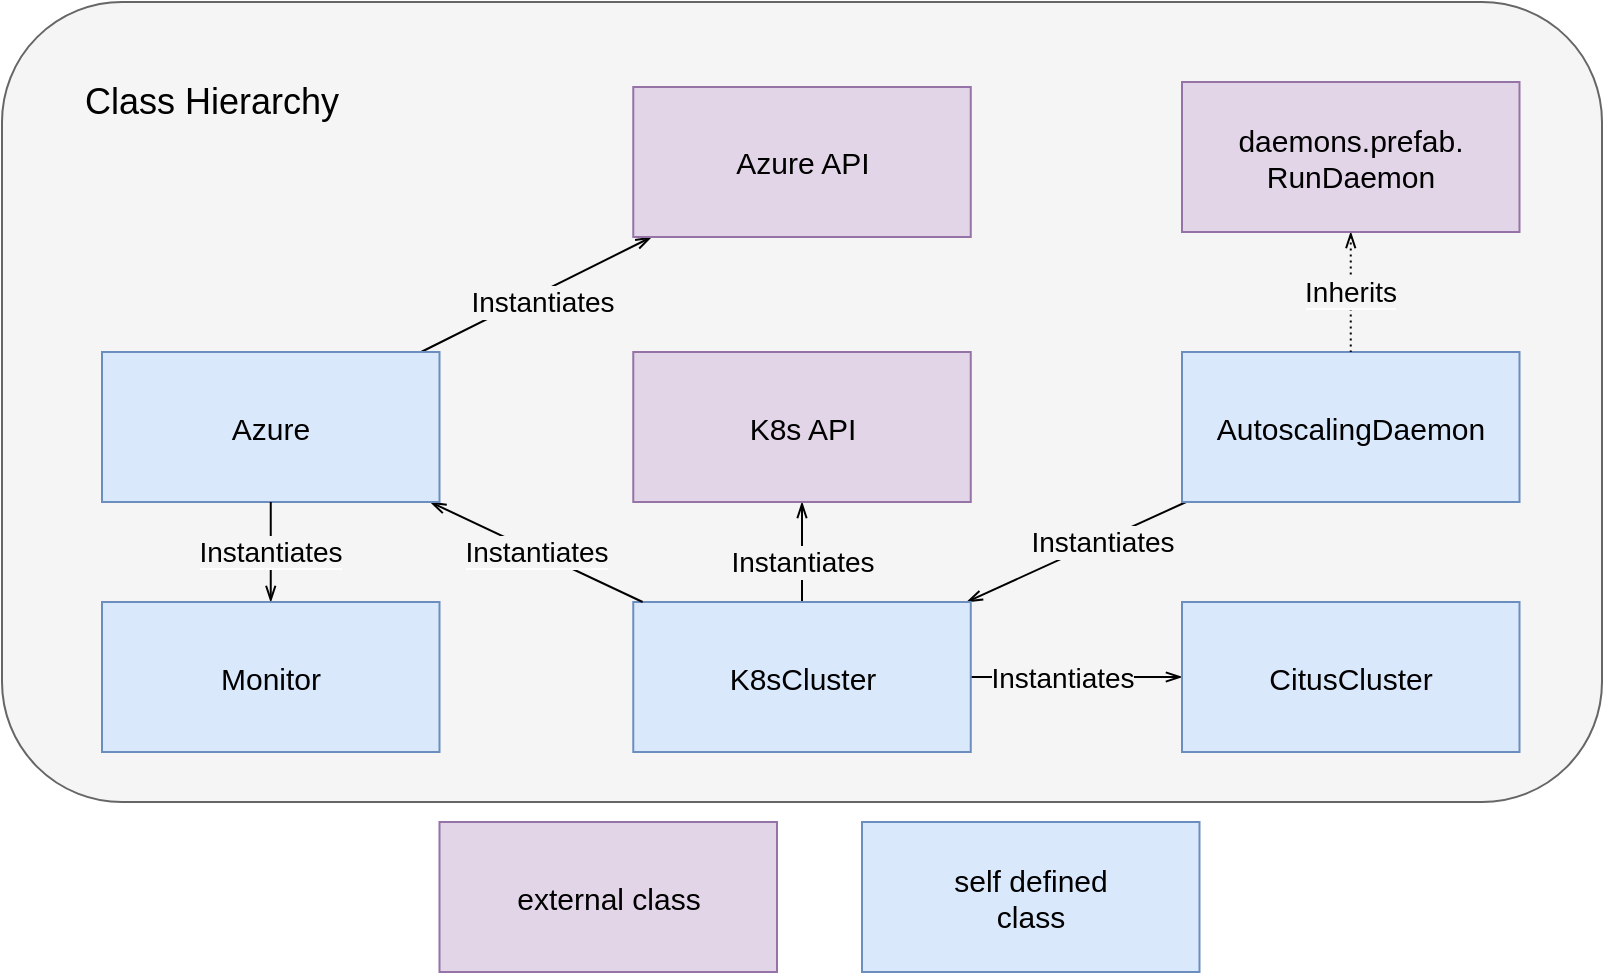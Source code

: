 <mxfile version="14.9.4" type="device"><diagram id="prtHgNgQTEPvFCAcTncT" name="Page-1"><mxGraphModel dx="1929" dy="582" grid="1" gridSize="10" guides="1" tooltips="1" connect="1" arrows="1" fold="1" page="1" pageScale="1" pageWidth="827" pageHeight="1169" math="0" shadow="0"><root><mxCell id="0"/><mxCell id="1" parent="0"/><mxCell id="UYoOzqn-1FfNwMWPfSbA-14" value="" style="rounded=1;whiteSpace=wrap;html=1;fillColor=#f5f5f5;strokeColor=#666666;fontColor=#333333;" parent="1" vertex="1"><mxGeometry x="-90" y="40" width="800" height="400" as="geometry"/></mxCell><mxCell id="ZYt9bjhlguU-BKe1BQ-Q-9" style="edgeStyle=none;rounded=0;orthogonalLoop=1;jettySize=auto;html=1;endArrow=openThin;endFill=0;" parent="1" source="UYoOzqn-1FfNwMWPfSbA-15" target="UYoOzqn-1FfNwMWPfSbA-16" edge="1"><mxGeometry relative="1" as="geometry"/></mxCell><mxCell id="ZYt9bjhlguU-BKe1BQ-Q-10" value="&lt;span style=&quot;font-size: 14px&quot;&gt;Instantiates&lt;/span&gt;" style="edgeLabel;html=1;align=center;verticalAlign=middle;resizable=0;points=[];labelBackgroundColor=#F5F5F5;" parent="ZYt9bjhlguU-BKe1BQ-Q-9" vertex="1" connectable="0"><mxGeometry x="0.31" relative="1" as="geometry"><mxPoint x="30" y="-13" as="offset"/></mxGeometry></mxCell><mxCell id="UYoOzqn-1FfNwMWPfSbA-15" value="&lt;font style=&quot;font-size: 15px&quot;&gt;AutoscalingDaemon&lt;/font&gt;" style="rounded=0;whiteSpace=wrap;html=1;fillColor=#dae8fc;strokeColor=#6c8ebf;aspect=fixed;" parent="1" vertex="1"><mxGeometry x="500" y="215" width="168.75" height="75" as="geometry"/></mxCell><mxCell id="ZYt9bjhlguU-BKe1BQ-Q-4" style="edgeStyle=none;rounded=0;orthogonalLoop=1;jettySize=auto;html=1;endArrow=openThin;endFill=0;" parent="1" source="UYoOzqn-1FfNwMWPfSbA-16" target="UYoOzqn-1FfNwMWPfSbA-18" edge="1"><mxGeometry relative="1" as="geometry"><mxPoint x="410" y="500" as="targetPoint"/></mxGeometry></mxCell><mxCell id="ZYt9bjhlguU-BKe1BQ-Q-5" value="&lt;span style=&quot;font-size: 14px&quot;&gt;Instantiates&lt;/span&gt;" style="edgeLabel;html=1;align=center;verticalAlign=middle;resizable=0;points=[];labelBackgroundColor=#F5F5F5;" parent="ZYt9bjhlguU-BKe1BQ-Q-4" vertex="1" connectable="0"><mxGeometry x="-0.401" relative="1" as="geometry"><mxPoint x="14" as="offset"/></mxGeometry></mxCell><mxCell id="ZYt9bjhlguU-BKe1BQ-Q-6" style="edgeStyle=none;rounded=0;orthogonalLoop=1;jettySize=auto;html=1;endArrow=openThin;endFill=0;" parent="1" source="UYoOzqn-1FfNwMWPfSbA-16" target="ZYt9bjhlguU-BKe1BQ-Q-2" edge="1"><mxGeometry relative="1" as="geometry"/></mxCell><mxCell id="ZYt9bjhlguU-BKe1BQ-Q-7" value="&lt;span style=&quot;font-size: 14px&quot;&gt;Instantiates&lt;/span&gt;" style="edgeLabel;html=1;align=center;verticalAlign=middle;resizable=0;points=[];labelBackgroundColor=#F5F5F5;" parent="ZYt9bjhlguU-BKe1BQ-Q-6" vertex="1" connectable="0"><mxGeometry x="-0.353" y="-2" relative="1" as="geometry"><mxPoint x="-2" y="-4" as="offset"/></mxGeometry></mxCell><mxCell id="UYoOzqn-1FfNwMWPfSbA-16" value="&lt;font style=&quot;font-size: 15px&quot;&gt;K8sCluster&lt;/font&gt;" style="rounded=0;whiteSpace=wrap;html=1;fillColor=#dae8fc;strokeColor=#6c8ebf;aspect=fixed;" parent="1" vertex="1"><mxGeometry x="225.63" y="340" width="168.75" height="75" as="geometry"/></mxCell><mxCell id="UYoOzqn-1FfNwMWPfSbA-24" value="&lt;font style=&quot;font-size: 14px ; background-color: rgb(245 , 245 , 245)&quot;&gt;Instantiates&lt;/font&gt;" style="rounded=0;orthogonalLoop=1;jettySize=auto;html=1;startArrow=openThin;startFill=0;endArrow=none;endFill=0;" parent="1" source="UYoOzqn-1FfNwMWPfSbA-17" target="UYoOzqn-1FfNwMWPfSbA-16" edge="1"><mxGeometry relative="1" as="geometry"/></mxCell><mxCell id="ZYt9bjhlguU-BKe1BQ-Q-12" style="edgeStyle=none;rounded=0;orthogonalLoop=1;jettySize=auto;html=1;endArrow=openThin;endFill=0;" parent="1" source="UYoOzqn-1FfNwMWPfSbA-17" target="ZYt9bjhlguU-BKe1BQ-Q-11" edge="1"><mxGeometry relative="1" as="geometry"/></mxCell><mxCell id="ZYt9bjhlguU-BKe1BQ-Q-15" value="&lt;span style=&quot;font-size: 14px&quot;&gt;Instantiates&lt;/span&gt;" style="edgeLabel;html=1;align=center;verticalAlign=middle;resizable=0;points=[];labelBackgroundColor=#F5F5F5;" parent="ZYt9bjhlguU-BKe1BQ-Q-12" vertex="1" connectable="0"><mxGeometry x="0.323" relative="1" as="geometry"><mxPoint x="-16" y="13" as="offset"/></mxGeometry></mxCell><mxCell id="UYoOzqn-1FfNwMWPfSbA-17" value="&lt;font style=&quot;font-size: 15px&quot;&gt;Azure&lt;/font&gt;" style="rounded=0;whiteSpace=wrap;html=1;fillColor=#dae8fc;strokeColor=#6c8ebf;aspect=fixed;" parent="1" vertex="1"><mxGeometry x="-40.0" y="215" width="168.75" height="75" as="geometry"/></mxCell><mxCell id="UYoOzqn-1FfNwMWPfSbA-18" value="&lt;font style=&quot;font-size: 15px&quot;&gt;CitusCluster&lt;/font&gt;" style="rounded=0;whiteSpace=wrap;html=1;fillColor=#dae8fc;strokeColor=#6c8ebf;aspect=fixed;" parent="1" vertex="1"><mxGeometry x="500" y="340" width="168.75" height="75" as="geometry"/></mxCell><mxCell id="UYoOzqn-1FfNwMWPfSbA-20" value="&lt;font style=&quot;font-size: 14px ; background-color: rgb(245 , 245 , 245)&quot;&gt;Inherits&lt;/font&gt;" style="edgeStyle=orthogonalEdgeStyle;rounded=0;orthogonalLoop=1;jettySize=auto;html=1;startArrow=openThin;startFill=0;endArrow=none;endFill=0;dashed=1;dashPattern=1 2;" parent="1" source="UYoOzqn-1FfNwMWPfSbA-19" target="UYoOzqn-1FfNwMWPfSbA-15" edge="1"><mxGeometry relative="1" as="geometry"/></mxCell><mxCell id="UYoOzqn-1FfNwMWPfSbA-19" value="&lt;div style=&quot;font-size: 15px&quot;&gt;&lt;font style=&quot;font-size: 15px&quot;&gt;daemons.prefab.&lt;/font&gt;&lt;/div&gt;&lt;div style=&quot;font-size: 15px&quot;&gt;&lt;font style=&quot;font-size: 15px&quot;&gt;RunDaemon&lt;/font&gt;&lt;/div&gt;" style="rounded=0;whiteSpace=wrap;html=1;fillColor=#e1d5e7;strokeColor=#9673a6;aspect=fixed;" parent="1" vertex="1"><mxGeometry x="500" y="80" width="168.75" height="75" as="geometry"/></mxCell><mxCell id="UYoOzqn-1FfNwMWPfSbA-29" value="&lt;div style=&quot;font-size: 15px&quot;&gt;&lt;font style=&quot;font-size: 15px&quot;&gt;self defined&lt;/font&gt;&lt;/div&gt;&lt;div style=&quot;font-size: 15px&quot;&gt;&lt;font style=&quot;font-size: 15px&quot;&gt;class&lt;br&gt;&lt;/font&gt;&lt;/div&gt;" style="rounded=0;whiteSpace=wrap;html=1;fillColor=#dae8fc;strokeColor=#6c8ebf;aspect=fixed;" parent="1" vertex="1"><mxGeometry x="340" y="450" width="168.75" height="75" as="geometry"/></mxCell><mxCell id="UYoOzqn-1FfNwMWPfSbA-30" value="&lt;div style=&quot;font-size: 15px&quot;&gt;external class&lt;/div&gt;" style="rounded=0;whiteSpace=wrap;html=1;fillColor=#e1d5e7;strokeColor=#9673a6;aspect=fixed;" parent="1" vertex="1"><mxGeometry x="128.75" y="450" width="168.75" height="75" as="geometry"/></mxCell><mxCell id="UYoOzqn-1FfNwMWPfSbA-31" value="&lt;font style=&quot;font-size: 18px&quot;&gt;Class Hierarchy&lt;/font&gt;" style="text;html=1;strokeColor=none;fillColor=none;align=center;verticalAlign=middle;whiteSpace=wrap;rounded=0;" parent="1" vertex="1"><mxGeometry x="-50" y="80" width="130" height="20" as="geometry"/></mxCell><mxCell id="UYoOzqn-1FfNwMWPfSbA-37" value="&lt;font style=&quot;font-size: 14px ; background-color: rgb(245 , 245 , 245)&quot;&gt;Instantiates&lt;/font&gt;" style="edgeStyle=orthogonalEdgeStyle;rounded=0;orthogonalLoop=1;jettySize=auto;html=1;startArrow=openThin;startFill=0;endArrow=none;endFill=0;" parent="1" source="UYoOzqn-1FfNwMWPfSbA-35" target="UYoOzqn-1FfNwMWPfSbA-17" edge="1"><mxGeometry relative="1" as="geometry"/></mxCell><mxCell id="UYoOzqn-1FfNwMWPfSbA-35" value="&lt;font style=&quot;font-size: 15px&quot;&gt;Monitor&lt;/font&gt;" style="rounded=0;whiteSpace=wrap;html=1;fillColor=#dae8fc;strokeColor=#6c8ebf;aspect=fixed;" parent="1" vertex="1"><mxGeometry x="-40" y="340" width="168.75" height="75" as="geometry"/></mxCell><mxCell id="ZYt9bjhlguU-BKe1BQ-Q-2" value="&lt;div style=&quot;font-size: 15px&quot;&gt;K8s API&lt;/div&gt;" style="rounded=0;whiteSpace=wrap;html=1;fillColor=#e1d5e7;strokeColor=#9673a6;aspect=fixed;" parent="1" vertex="1"><mxGeometry x="225.63" y="215" width="168.75" height="75" as="geometry"/></mxCell><mxCell id="ZYt9bjhlguU-BKe1BQ-Q-11" value="&lt;div style=&quot;font-size: 15px&quot;&gt;Azure API&lt;/div&gt;" style="rounded=0;whiteSpace=wrap;html=1;fillColor=#e1d5e7;strokeColor=#9673a6;aspect=fixed;" parent="1" vertex="1"><mxGeometry x="225.63" y="82.5" width="168.75" height="75" as="geometry"/></mxCell></root></mxGraphModel></diagram></mxfile>